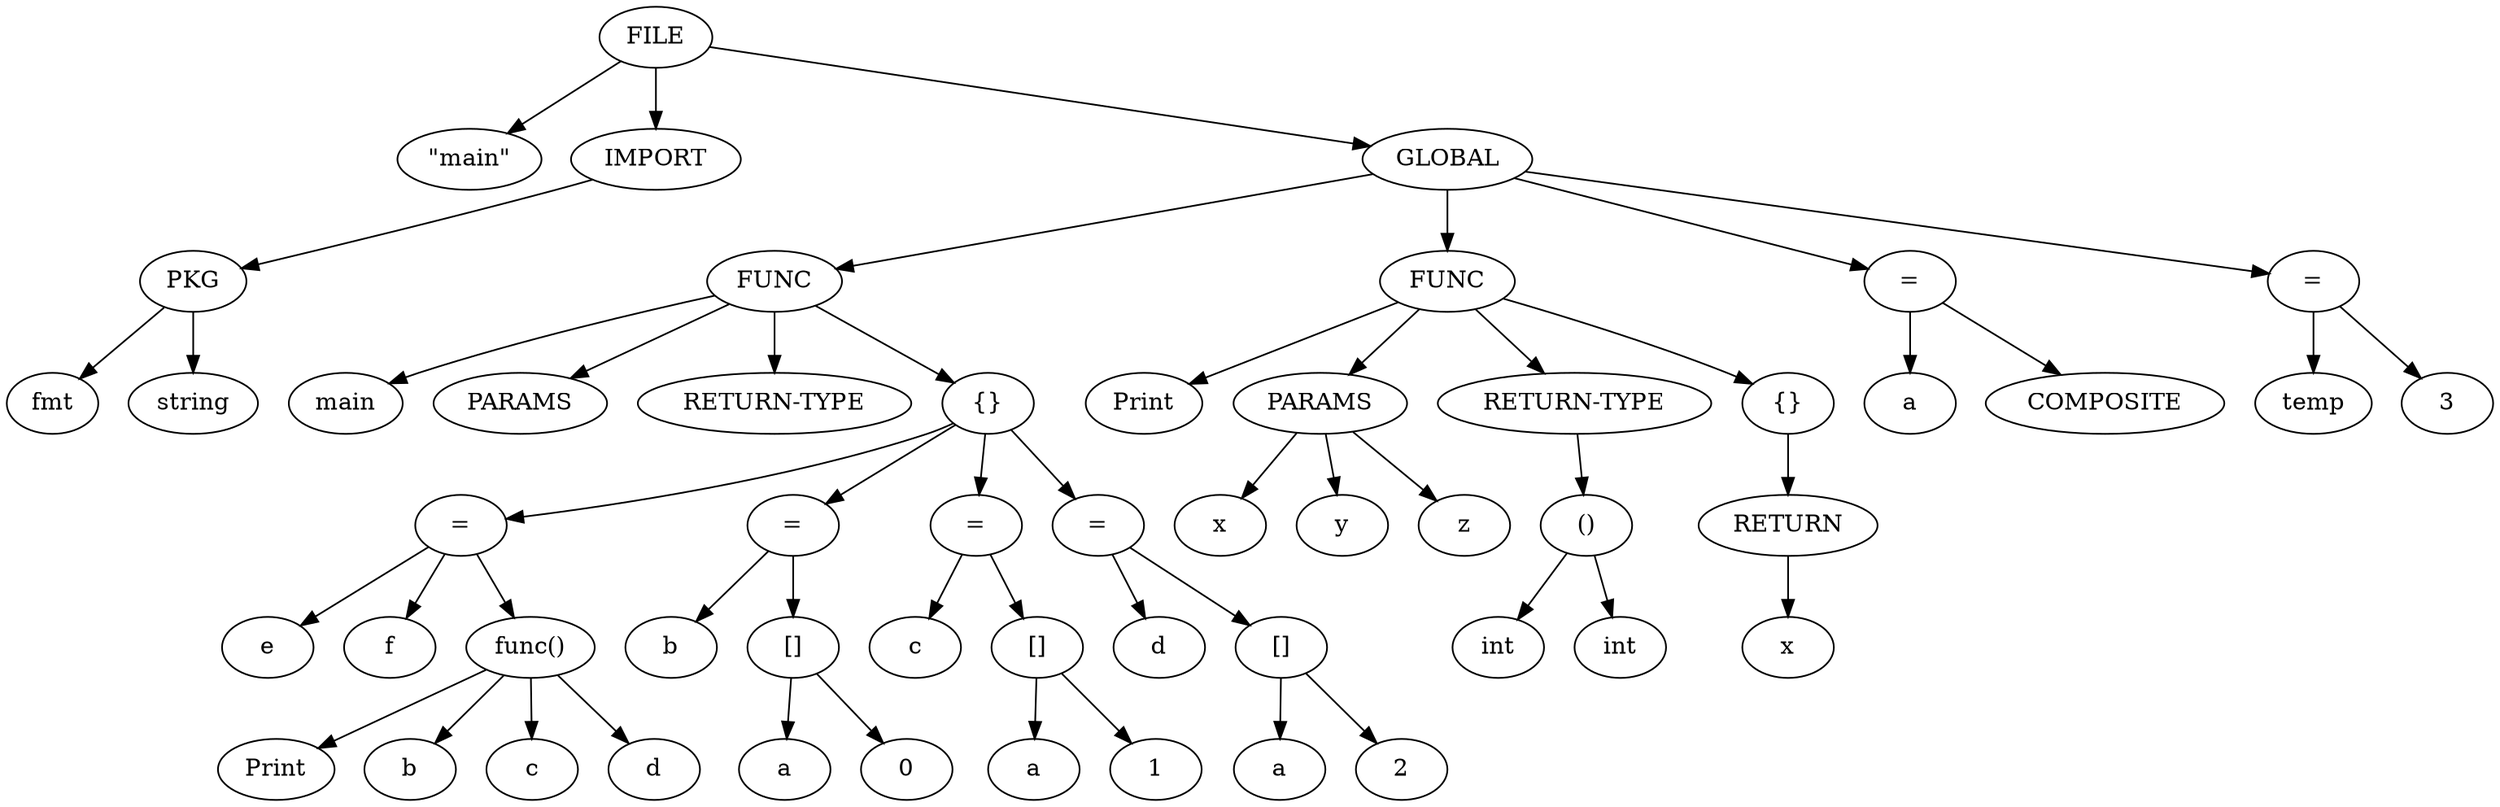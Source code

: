 digraph G {
	0 -> 1;
	0 -> 2;
	2 -> 3;
	3 -> 4;
	3 -> 5;
	0 -> 6;
	6 -> 7;
	7 -> 8;
	7 -> 9;
	7 -> 10;
	7 -> 11;
	11 -> 12;
	12 -> 13;
	12 -> 14;
	12 -> 15;
	15 -> 16;
	15 -> 17;
	15 -> 18;
	15 -> 19;
	11 -> 20;
	20 -> 21;
	20 -> 22;
	22 -> 23;
	22 -> 24;
	11 -> 25;
	25 -> 26;
	25 -> 27;
	27 -> 28;
	27 -> 29;
	11 -> 30;
	30 -> 31;
	30 -> 32;
	32 -> 33;
	32 -> 34;
	6 -> 35;
	35 -> 36;
	35 -> 37;
	37 -> 38;
	37 -> 39;
	37 -> 40;
	35 -> 41;
	41 -> 42;
	42 -> 43;
	42 -> 44;
	35 -> 45;
	45 -> 46;
	46 -> 47;
	6 -> 48;
	48 -> 49;
	48 -> 50;
	6 -> 51;
	51 -> 52;
	51 -> 53;
	0 [label=FILE];	1 [label="\"main\""];	2 [label="IMPORT"];	3 [label="PKG"];	4 [label="fmt"];	5 [label="string"];	6 [label="GLOBAL"];	7 [label="FUNC"];	8 [label="main"];	9 [label="PARAMS"];	10 [label="RETURN-TYPE"];	11 [label="{}"];	12 [label="="];	13 [label="e"];	14 [label="f"];	15 [label="func()"];	16 [label="Print"];	17 [label="b"];	18 [label="c"];	19 [label="d"];	20 [label="="];	21 [label="b"];	22 [label="[]"];	23 [label="a"];	24 [label="0"];	25 [label="="];	26 [label="c"];	27 [label="[]"];	28 [label="a"];	29 [label="1"];	30 [label="="];	31 [label="d"];	32 [label="[]"];	33 [label="a"];	34 [label="2"];	35 [label="FUNC"];	36 [label="Print"];	37 [label="PARAMS"];	38 [label="x"];	39 [label="y"];	40 [label="z"];	41 [label="RETURN-TYPE"];	42 [label="()"];	43 [label="int"];	44 [label="int"];	45 [label="{}"];	46 [label="RETURN"];	47 [label="x"];	48 [label="="];	49 [label="a"];	50 [label="COMPOSITE"];	51 [label="="];	52 [label="temp"];	53 [label="3"];
}